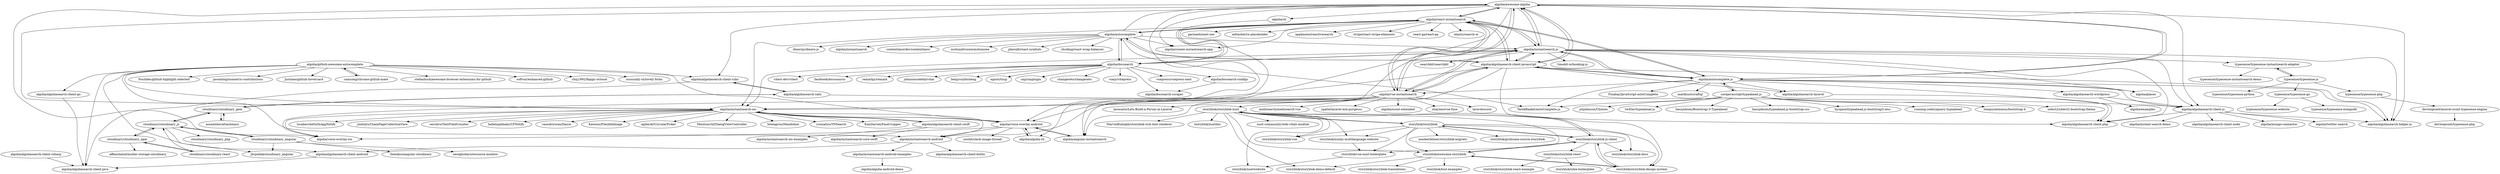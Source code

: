 digraph G {
"algolia/github-awesome-autocomplete" -> "camsong/chrome-github-mate"
"algolia/github-awesome-autocomplete" -> "Justineo/github-hovercard" ["e"=1]
"algolia/github-awesome-autocomplete" -> "algolia/instantsearch-ios"
"algolia/github-awesome-autocomplete" -> "algolia/algoliasearch-client-ruby"
"algolia/github-awesome-autocomplete" -> "algolia/algoliasearch-client-java"
"algolia/github-awesome-autocomplete" -> "stefanbuck/awesome-browser-extensions-for-github" ["e"=1]
"algolia/github-awesome-autocomplete" -> "algolia/voice-overlay-android"
"algolia/github-awesome-autocomplete" -> "algolia/instantsearch-android"
"algolia/github-awesome-autocomplete" -> "softvar/enhanced-github" ["e"=1]
"algolia/github-awesome-autocomplete" -> "algolia/algoliasearch-client-go"
"algolia/github-awesome-autocomplete" -> "chxj1992/flappy-octocat"
"algolia/github-awesome-autocomplete" -> "musically-ut/lovely-forks" ["e"=1]
"algolia/github-awesome-autocomplete" -> "Nuclides/github-highlight-selected" ["e"=1]
"algolia/github-awesome-autocomplete" -> "jasonlong/isometric-contributions" ["e"=1]
"algolia/github-awesome-autocomplete" -> "algolia/algoliasearch-client-android"
"algolia/autocomplete" -> "algolia/react-instantsearch"
"algolia/autocomplete" -> "algolia/awesome-algolia"
"algolia/autocomplete" -> "algolia/instantsearch.js"
"algolia/autocomplete" -> "algolia/docsearch"
"algolia/autocomplete" -> "algolia/algoliasearch-client-javascript"
"algolia/autocomplete" -> "TarekRaafat/autoComplete.js" ["e"=1]
"algolia/autocomplete" -> "algolia/create-instantsearch-app"
"algolia/autocomplete" -> "algolia/instantsearch"
"algolia/autocomplete" -> "contentlayerdev/contentlayer" ["e"=1]
"algolia/autocomplete" -> "motiondivision/motionone" ["e"=1]
"algolia/autocomplete" -> "pheralb/react-symbols" ["e"=1]
"algolia/autocomplete" -> "shuding/react-wrap-balancer" ["e"=1]
"algolia/autocomplete" -> "dinerojs/dinero.js" ["e"=1]
"algolia/vue-instantsearch" -> "algolia/instantsearch-ios"
"algolia/vue-instantsearch" -> "algolia/instantsearch.js"
"algolia/vue-instantsearch" -> "algolia/awesome-algolia"
"algolia/vue-instantsearch" -> "algolia/instantsearch-android"
"algolia/vue-instantsearch" -> "algolia/voice-overlay-android"
"algolia/vue-instantsearch" -> "algolia/react-instantsearch"
"algolia/vue-instantsearch" -> "algolia/scout-extended" ["e"=1]
"algolia/vue-instantsearch" -> "algolia/voice-overlay-ios" ["e"=1]
"algolia/vue-instantsearch" -> "shayneo/vue-fuse"
"algolia/vue-instantsearch" -> "laravel/scout" ["e"=1]
"algolia/vue-instantsearch" -> "laracasts/Lets-Build-a-Forum-in-Laravel" ["e"=1]
"algolia/vue-instantsearch" -> "algolia/algoliasearch-client-javascript"
"algolia/vue-instantsearch" -> "meilisearch/meilisearch-vue" ["e"=1]
"algolia/vue-instantsearch" -> "spatie/laravel-mix-purgecss" ["e"=1]
"algolia/vue-instantsearch" -> "storyblok/storyblok-nuxt"
"algolia/voice-overlay-android" -> "algolia/voice-overlay-ios" ["e"=1]
"algolia/voice-overlay-android" -> "algolia/algolia-cli"
"algolia/voice-overlay-android" -> "algolia/instantsearch-ios"
"algolia/voice-overlay-android" -> "algolia/instantsearch-android"
"algolia/voice-overlay-android" -> "noclat/slack-image-thread"
"algolia/voice-overlay-android" -> "algolia/angular-instantsearch"
"devloopsnet/laravel-scout-typesense-engine" -> "devloopsnet/typesense-php"
"typesense/typesense-js" -> "typesense/typesense-instantsearch-adapter"
"typesense/typesense-js" -> "typesense/typesense-go"
"typesense/typesense-js" -> "typesense/typesense-python"
"typesense/typesense-js" -> "typesense/typesense-php"
"typesense/typesense-php" -> "devloopsnet/laravel-scout-typesense-engine"
"algolia/instantsearch.js" -> "algolia/react-instantsearch"
"algolia/instantsearch.js" -> "algolia/autocomplete.js"
"algolia/instantsearch.js" -> "algolia/vue-instantsearch"
"algolia/instantsearch.js" -> "algolia/awesome-algolia"
"algolia/instantsearch.js" -> "algolia/places" ["e"=1]
"algolia/instantsearch.js" -> "algolia/algoliasearch-client-javascript"
"algolia/instantsearch.js" -> "algolia/algoliasearch-client-js"
"algolia/instantsearch.js" -> "algolia/algoliasearch-helper-js"
"algolia/instantsearch.js" -> "typesense/typesense-instantsearch-adapter"
"algolia/instantsearch.js" -> "searchkit/searchkit" ["e"=1]
"algolia/instantsearch.js" -> "algolia/instantsearch-ios"
"algolia/instantsearch.js" -> "timekit-io/booking-js" ["e"=1]
"algolia/instantsearch.js" -> "algolia/algoliasearch-client-php" ["e"=1]
"algolia/instantsearch.js" -> "algolia/angular-instantsearch"
"algolia/instantsearch.js" -> "algolia/docsearch"
"algolia/algoliasearch-wordpress" -> "algolia/algoliasearch-client-js"
"algolia/algoliasearch-wordpress" -> "algolia/examples"
"algolia/docsearch" -> "vuejs/vitepress" ["e"=1]
"algolia/docsearch" -> "algolia/docsearch-configs"
"algolia/docsearch" -> "algolia/docsearch-scraper"
"algolia/docsearch" -> "algolia/react-instantsearch"
"algolia/docsearch" -> "vuepress/vuepress-next" ["e"=1]
"algolia/docsearch" -> "algolia/instantsearch.js"
"algolia/docsearch" -> "vitest-dev/vitest" ["e"=1]
"algolia/docsearch" -> "algolia/autocomplete"
"algolia/docsearch" -> "facebook/docusaurus" ["e"=1]
"algolia/docsearch" -> "remarkjs/remark" ["e"=1]
"algolia/docsearch" -> "johnsoncodehk/volar" ["e"=1]
"algolia/docsearch" -> "benjycui/bisheng" ["e"=1]
"algolia/docsearch" -> "egoist/tsup" ["e"=1]
"algolia/docsearch" -> "unjs/unplugin" ["e"=1]
"algolia/docsearch" -> "changesets/changesets" ["e"=1]
"algolia/algoliasearch-client-swift" -> "algolia/instantsearch-ios"
"algolia/algoliasearch-client-swift" -> "algolia/instantsearch-core-swift"
"algolia/algoliasearch-client-swift" -> "algolia/instantsearch-ios-examples"
"cloudinary/cloudinary_js" -> "cloudinary/cloudinary_npm"
"cloudinary/cloudinary_js" -> "cloudinary/cloudinary_angular"
"cloudinary/cloudinary_js" -> "cloudinary/cloudinary_php" ["e"=1]
"cloudinary/cloudinary_js" -> "jbcpollak/cloudinary_angular"
"cloudinary/cloudinary_js" -> "cloudinary/cloudinary_gem"
"corejavascript/typeahead.js" -> "algolia/autocomplete.js"
"corejavascript/typeahead.js" -> "twitter/typeahead.js" ["e"=1]
"corejavascript/typeahead.js" -> "bassjobsen/Bootstrap-3-Typeahead" ["e"=1]
"corejavascript/typeahead.js" -> "bassjobsen/typeahead.js-bootstrap-css" ["e"=1]
"corejavascript/typeahead.js" -> "hyspace/typeahead.js-bootstrap3.less" ["e"=1]
"corejavascript/typeahead.js" -> "running-coder/jquery-typeahead" ["e"=1]
"corejavascript/typeahead.js" -> "tempusdominus/bootstrap-4" ["e"=1]
"corejavascript/typeahead.js" -> "select2/select2-bootstrap-theme" ["e"=1]
"corejavascript/typeahead.js" -> "TarekRaafat/autoComplete.js" ["e"=1]
"corejavascript/typeahead.js" -> "jshjohnson/Choices" ["e"=1]
"algolia/algoliasearch-client-javascript" -> "algolia/algoliasearch-helper-js"
"algolia/algoliasearch-client-javascript" -> "algolia/react-instantsearch"
"algolia/algoliasearch-client-javascript" -> "algolia/instantsearch.js"
"algolia/algoliasearch-client-javascript" -> "algolia/autocomplete.js"
"algolia/algoliasearch-client-javascript" -> "algolia/awesome-algolia"
"algolia/algoliasearch-client-javascript" -> "algolia/algoliasearch-laravel"
"algolia/algoliasearch-client-javascript" -> "algolia/vue-instantsearch"
"algolia/algoliasearch-client-javascript" -> "algolia/algoliasearch-client-php" ["e"=1]
"algolia/algoliasearch-client-javascript" -> "algolia/angular-instantsearch"
"algolia/algoliasearch-client-javascript" -> "algolia/autocomplete"
"algolia/algoliasearch-client-javascript" -> "algolia/instantsearch-ios"
"algolia/docsearch-configs" -> "algolia/docsearch-scraper"
"algolia/react-instantsearch" -> "algolia/instantsearch.js"
"algolia/react-instantsearch" -> "algolia/algoliasearch-client-javascript"
"algolia/react-instantsearch" -> "algolia/awesome-algolia"
"algolia/react-instantsearch" -> "algolia/autocomplete"
"algolia/react-instantsearch" -> "algolia/vue-instantsearch"
"algolia/react-instantsearch" -> "appbaseio/reactivesearch" ["e"=1]
"algolia/react-instantsearch" -> "stripe/react-stripe-elements" ["e"=1]
"algolia/react-instantsearch" -> "algolia/create-instantsearch-app"
"algolia/react-instantsearch" -> "react-ga/react-ga" ["e"=1]
"algolia/react-instantsearch" -> "algolia/docsearch"
"algolia/react-instantsearch" -> "elastic/search-ui" ["e"=1]
"algolia/react-instantsearch" -> "algolia/instantsearch-ios"
"algolia/react-instantsearch" -> "garmeeh/next-seo" ["e"=1]
"algolia/react-instantsearch" -> "mfrachet/rn-placeholder" ["e"=1]
"algolia/react-instantsearch" -> "algolia/autocomplete.js"
"algolia/angular-instantsearch" -> "algolia/voice-overlay-android"
"algolia/algoliasearch-client-js" -> "algolia/algoliasearch-client-node"
"algolia/algoliasearch-client-js" -> "algolia/algoliasearch-helper-js"
"algolia/algoliasearch-client-js" -> "algolia/mongo-connector"
"algolia/algoliasearch-client-js" -> "algolia/twitter-search"
"algolia/algoliasearch-client-js" -> "algolia/instant-search-demo"
"algolia/algoliasearch-client-js" -> "algolia/algoliasearch-client-php" ["e"=1]
"camsong/chrome-github-mate" -> "algolia/github-awesome-autocomplete"
"algolia/algoliasearch-client-go" -> "algolia/algoliasearch-client-java"
"cloudinary/cloudinary_angular" -> "cloudinary/cloudinary_js"
"cloudinary/cloudinary_angular" -> "jbcpollak/cloudinary_angular"
"cloudinary/cloudinary_angular" -> "thenikso/angular-cloudinary"
"cloudinary/cloudinary_angular" -> "neoighodaro/resource-monitor"
"algolia/autocomplete.js" -> "algolia/instantsearch.js"
"algolia/autocomplete.js" -> "corejavascript/typeahead.js"
"algolia/autocomplete.js" -> "algolia/algoliasearch-client-javascript"
"algolia/autocomplete.js" -> "algolia/awesome-algolia"
"algolia/autocomplete.js" -> "algolia/algoliasearch-helper-js"
"algolia/autocomplete.js" -> "algolia/places" ["e"=1]
"algolia/autocomplete.js" -> "algolia/algoliasearch-wordpress"
"algolia/autocomplete.js" -> "algolia/vue-instantsearch"
"algolia/autocomplete.js" -> "algolia/algoliasearch-client-js"
"algolia/autocomplete.js" -> "Pixabay/JavaScript-autoComplete" ["e"=1]
"algolia/autocomplete.js" -> "algolia/algoliasearch-laravel"
"algolia/autocomplete.js" -> "TarekRaafat/autoComplete.js" ["e"=1]
"algolia/autocomplete.js" -> "algolia/react-instantsearch"
"algolia/autocomplete.js" -> "markhuot/craftql" ["e"=1]
"algolia/autocomplete.js" -> "algolia/algoliasearch-client-php" ["e"=1]
"algolia/instantsearch-ios" -> "Minitour/AZDialogViewController" ["e"=1]
"algolia/instantsearch-ios" -> "algolia/voice-overlay-ios" ["e"=1]
"algolia/instantsearch-ios" -> "algolia/voice-overlay-android"
"algolia/instantsearch-ios" -> "blueapron/Mandoline" ["e"=1]
"algolia/instantsearch-ios" -> "younatics/YNSearch" ["e"=1]
"algolia/instantsearch-ios" -> "algolia/algoliasearch-client-swift"
"algolia/instantsearch-ios" -> "KimDarren/FaceCropper" ["e"=1]
"algolia/instantsearch-ios" -> "lucabecchetti/InAppNotify" ["e"=1]
"algolia/instantsearch-ios" -> "jindulys/ChainPageCollectionView" ["e"=1]
"algolia/instantsearch-ios" -> "serralvo/TextFieldCounter" ["e"=1]
"algolia/instantsearch-ios" -> "algolia/instantsearch-android"
"algolia/instantsearch-ios" -> "hallelujahbaby/CFNotify" ["e"=1]
"algolia/instantsearch-ios" -> "saoudrizwan/Dance" ["e"=1]
"algolia/instantsearch-ios" -> "Kawoou/FlexibleImage" ["e"=1]
"algolia/instantsearch-ios" -> "agilie/AGCircularPicker" ["e"=1]
"algolia/instantsearch-android" -> "algolia/instantsearch-android-examples"
"algolia/instantsearch-android" -> "algolia/algoliasearch-client-android"
"algolia/instantsearch-android" -> "algolia/algoliasearch-client-kotlin"
"cloudinary/cloudinary-react" -> "cloudinary/cloudinary_npm"
"cloudinary/cloudinary-react" -> "cloudinary/cloudinary_js"
"typesense/typesense-go" -> "typesense/typesense-website"
"typesense/typesense-go" -> "typesense/typesense-mongodb"
"storyblok/storyblok-nuxt" -> "storyblok/storyblok-vue"
"storyblok/storyblok-nuxt" -> "storyblok/storyblok"
"storyblok/storyblok-nuxt" -> "storyblok/storyblok-js-client"
"storyblok/storyblok-nuxt" -> "storyblok/awesome-storyblok"
"storyblok/storyblok-nuxt" -> "storyblok/nuxtjs-multilanguage-website"
"storyblok/storyblok-nuxt" -> "storyblok/storyblok-design-system"
"storyblok/storyblok-nuxt" -> "MarvinRudolph/storyblok-rich-text-renderer"
"storyblok/storyblok-nuxt" -> "storyblok/nuxtwebsite"
"storyblok/storyblok-nuxt" -> "storyblok/nuxtdoc"
"storyblok/storyblok-nuxt" -> "nuxt-community/web-vitals-module" ["e"=1]
"storyblok/storyblok-nuxt" -> "storyblok/vue-nuxt-boilerplate"
"storyblok/storyblok-nuxt" -> "storyblok/storyblok-demo-default"
"algolia/awesome-algolia" -> "algolia/instantsearch.js"
"algolia/awesome-algolia" -> "algolia/instantsearch-ios"
"algolia/awesome-algolia" -> "algolia/voice-overlay-android"
"algolia/awesome-algolia" -> "algolia/vue-instantsearch"
"algolia/awesome-algolia" -> "algolia/algoliasearch-client-javascript"
"algolia/awesome-algolia" -> "algolia/create-instantsearch-app"
"algolia/awesome-algolia" -> "algolia/react-instantsearch"
"algolia/awesome-algolia" -> "algolia/autocomplete.js"
"algolia/awesome-algolia" -> "algolia/algoliasearch-client-ruby"
"algolia/awesome-algolia" -> "algolia/angular-instantsearch"
"algolia/awesome-algolia" -> "algolia/cli"
"algolia/awesome-algolia" -> "algolia/algoliasearch-helper-js"
"algolia/awesome-algolia" -> "algolia/algoliasearch-client-js"
"algolia/awesome-algolia" -> "algolia/voice-overlay-ios" ["e"=1]
"cloudinary/cloudinary_npm" -> "cloudinary/cloudinary_js"
"cloudinary/cloudinary_npm" -> "cloudinary/cloudinary-react"
"cloudinary/cloudinary_npm" -> "affanshahid/multer-storage-cloudinary" ["e"=1]
"storyblok/vue-nuxt-boilerplate" -> "storyblok/nuxtwebsite"
"storyblok/storyblok" -> "storyblok/storyblok-nuxt"
"storyblok/storyblok" -> "storyblok/storyblok-js-client"
"storyblok/storyblok" -> "storyblok/storyblok-design-system"
"storyblok/storyblok" -> "storyblok/awesome-storyblok"
"storyblok/storyblok" -> "storyblok/storyblok-docs"
"storyblok/storyblok" -> "maoberlehner/storyblok-migrate"
"storyblok/storyblok" -> "storyblok/nuxtjs-multilanguage-website"
"storyblok/storyblok" -> "storyblok/storyblok-vue"
"storyblok/storyblok" -> "storyblok/gridsome-source-storyblok"
"storyblok/storyblok" -> "storyblok/vue-nuxt-boilerplate"
"cloudinary/cloudinary_gem" -> "assembler/attachinary"
"cloudinary/cloudinary_gem" -> "algolia/algoliasearch-rails"
"cloudinary/cloudinary_gem" -> "cloudinary/cloudinary_js"
"typesense/typesense-instantsearch-adapter" -> "typesense/typesense-js"
"typesense/typesense-instantsearch-adapter" -> "typesense/typesense-instantsearch-demo"
"storyblok/storyblok-js-client" -> "storyblok/storyblok-design-system"
"storyblok/storyblok-js-client" -> "storyblok/storyblok-react"
"storyblok/storyblok-js-client" -> "storyblok/awesome-storyblok"
"storyblok/storyblok-js-client" -> "storyblok/storyblok"
"storyblok/storyblok-js-client" -> "storyblok/storyblok-nuxt"
"storyblok/storyblok-js-client" -> "storyblok/storyblok-docs"
"storyblok/nuxtjs-multilanguage-website" -> "storyblok/vue-nuxt-boilerplate"
"storyblok/storyblok-design-system" -> "storyblok/awesome-storyblok"
"storyblok/storyblok-design-system" -> "storyblok/storyblok-js-client"
"assembler/attachinary" -> "cloudinary/cloudinary_gem"
"algolia/algoliasearch-client-android" -> "algolia/algoliasearch-client-java"
"algolia/algoliasearch-client-ruby" -> "algolia/algoliasearch-rails"
"algolia/algoliasearch-client-ruby" -> "algolia/algoliasearch-client-java"
"algolia/instantsearch-android-examples" -> "algolia/algolia-android-demo"
"algolia/algoliasearch-rails" -> "algolia/algoliasearch-client-ruby"
"algolia/algoliasearch-rails" -> "cloudinary/cloudinary_gem"
"algolia/algoliasearch-rails" -> "algolia/algoliasearch-client-js"
"storyblok/storyblok-react" -> "storyblok/storyblok-react-example"
"storyblok/storyblok-react" -> "storyblok/silex-boilerplate"
"algolia/algoliasearch-laravel" -> "algolia/algoliasearch-client-php" ["e"=1]
"algolia/cli" -> "algolia/algolia-cli"
"algolia/algolia-cli" -> "algolia/voice-overlay-android"
"algolia/algoliasearch-client-csharp" -> "algolia/algoliasearch-client-java"
"storyblok/awesome-storyblok" -> "storyblok/storyblok-design-system"
"storyblok/awesome-storyblok" -> "storyblok/storyblok-demo-default"
"storyblok/awesome-storyblok" -> "storyblok/tool-examples"
"storyblok/awesome-storyblok" -> "storyblok/storyblok-js-client"
"storyblok/awesome-storyblok" -> "storyblok/storyblok-translations"
"algolia/github-awesome-autocomplete" ["l"="-51.516,5.838"]
"camsong/chrome-github-mate" ["l"="-51.506,5.88"]
"Justineo/github-hovercard" ["l"="-1.998,-28.668"]
"algolia/instantsearch-ios" ["l"="-51.553,5.76"]
"algolia/algoliasearch-client-ruby" ["l"="-51.464,5.814"]
"algolia/algoliasearch-client-java" ["l"="-51.502,5.859"]
"stefanbuck/awesome-browser-extensions-for-github" ["l"="27.51,-19.377"]
"algolia/voice-overlay-android" ["l"="-51.539,5.782"]
"algolia/instantsearch-android" ["l"="-51.557,5.808"]
"softvar/enhanced-github" ["l"="-1.991,-28.702"]
"algolia/algoliasearch-client-go" ["l"="-51.533,5.882"]
"chxj1992/flappy-octocat" ["l"="-51.483,5.854"]
"musically-ut/lovely-forks" ["l"="-1.773,-28.499"]
"Nuclides/github-highlight-selected" ["l"="-1.894,-28.533"]
"jasonlong/isometric-contributions" ["l"="-1.978,-28.644"]
"algolia/algoliasearch-client-android" ["l"="-51.543,5.848"]
"algolia/autocomplete" ["l"="-51.539,5.657"]
"algolia/react-instantsearch" ["l"="-51.538,5.687"]
"algolia/awesome-algolia" ["l"="-51.518,5.733"]
"algolia/instantsearch.js" ["l"="-51.508,5.697"]
"algolia/docsearch" ["l"="-51.506,5.626"]
"algolia/algoliasearch-client-javascript" ["l"="-51.53,5.718"]
"TarekRaafat/autoComplete.js" ["l"="13.166,-34.175"]
"algolia/create-instantsearch-app" ["l"="-51.566,5.683"]
"algolia/instantsearch" ["l"="-51.567,5.614"]
"contentlayerdev/contentlayer" ["l"="29.5,-27.188"]
"motiondivision/motionone" ["l"="29.37,-27.198"]
"pheralb/react-symbols" ["l"="27.438,-23.229"]
"shuding/react-wrap-balancer" ["l"="29.393,-27.179"]
"dinerojs/dinero.js" ["l"="26.185,-25.885"]
"algolia/vue-instantsearch" ["l"="-51.562,5.719"]
"algolia/scout-extended" ["l"="-27.524,-41.034"]
"algolia/voice-overlay-ios" ["l"="-51.317,4.753"]
"shayneo/vue-fuse" ["l"="-51.613,5.697"]
"laravel/scout" ["l"="-27.63,-41.05"]
"laracasts/Lets-Build-a-Forum-in-Laravel" ["l"="-25.982,-40.112"]
"meilisearch/meilisearch-vue" ["l"="16.992,-10.977"]
"spatie/laravel-mix-purgecss" ["l"="-25.933,-40.17"]
"storyblok/storyblok-nuxt" ["l"="-51.682,5.603"]
"algolia/algolia-cli" ["l"="-51.567,5.787"]
"noclat/slack-image-thread" ["l"="-51.529,5.803"]
"algolia/angular-instantsearch" ["l"="-51.519,5.759"]
"devloopsnet/laravel-scout-typesense-engine" ["l"="-51.739,5.8"]
"devloopsnet/typesense-php" ["l"="-51.752,5.814"]
"typesense/typesense-js" ["l"="-51.693,5.745"]
"typesense/typesense-instantsearch-adapter" ["l"="-51.64,5.727"]
"typesense/typesense-go" ["l"="-51.741,5.751"]
"typesense/typesense-python" ["l"="-51.719,5.729"]
"typesense/typesense-php" ["l"="-51.719,5.778"]
"algolia/autocomplete.js" ["l"="-51.483,5.726"]
"algolia/places" ["l"="13.678,-34.219"]
"algolia/algoliasearch-client-js" ["l"="-51.44,5.718"]
"algolia/algoliasearch-helper-js" ["l"="-51.475,5.701"]
"searchkit/searchkit" ["l"="-7.021,2.429"]
"timekit-io/booking-js" ["l"="13.806,-34.081"]
"algolia/algoliasearch-client-php" ["l"="-27.642,-41.022"]
"algolia/algoliasearch-wordpress" ["l"="-51.403,5.727"]
"algolia/examples" ["l"="-51.364,5.726"]
"vuejs/vitepress" ["l"="14.738,-12.267"]
"algolia/docsearch-configs" ["l"="-51.494,5.562"]
"algolia/docsearch-scraper" ["l"="-51.47,5.581"]
"vuepress/vuepress-next" ["l"="14.729,-12.316"]
"vitest-dev/vitest" ["l"="26.522,-25.99"]
"facebook/docusaurus" ["l"="26.791,-26.048"]
"remarkjs/remark" ["l"="21.007,-33.158"]
"johnsoncodehk/volar" ["l"="14.76,-12.186"]
"benjycui/bisheng" ["l"="14.057,-8.378"]
"egoist/tsup" ["l"="29.224,-27.125"]
"unjs/unplugin" ["l"="14.612,-12.052"]
"changesets/changesets" ["l"="29.243,-27.075"]
"algolia/algoliasearch-client-swift" ["l"="-51.599,5.783"]
"algolia/instantsearch-core-swift" ["l"="-51.615,5.806"]
"algolia/instantsearch-ios-examples" ["l"="-51.634,5.796"]
"cloudinary/cloudinary_js" ["l"="-51.288,5.87"]
"cloudinary/cloudinary_npm" ["l"="-51.261,5.896"]
"cloudinary/cloudinary_angular" ["l"="-51.252,5.852"]
"cloudinary/cloudinary_php" ["l"="-27.54,-39.812"]
"jbcpollak/cloudinary_angular" ["l"="-51.274,5.847"]
"cloudinary/cloudinary_gem" ["l"="-51.345,5.848"]
"corejavascript/typeahead.js" ["l"="-51.438,5.762"]
"twitter/typeahead.js" ["l"="11.114,-33.44"]
"bassjobsen/Bootstrap-3-Typeahead" ["l"="11.365,-33.322"]
"bassjobsen/typeahead.js-bootstrap-css" ["l"="11.478,-33.249"]
"hyspace/typeahead.js-bootstrap3.less" ["l"="11.47,-33.289"]
"running-coder/jquery-typeahead" ["l"="11.506,-33.111"]
"tempusdominus/bootstrap-4" ["l"="12.82,-34.775"]
"select2/select2-bootstrap-theme" ["l"="11.376,-33.373"]
"jshjohnson/Choices" ["l"="13.28,-34.167"]
"algolia/algoliasearch-laravel" ["l"="-51.484,5.76"]
"appbaseio/reactivesearch" ["l"="-6.981,2.461"]
"stripe/react-stripe-elements" ["l"="22.55,-31.766"]
"react-ga/react-ga" ["l"="25.651,-26.426"]
"elastic/search-ui" ["l"="-6.974,2.403"]
"garmeeh/next-seo" ["l"="29.725,-27.269"]
"mfrachet/rn-placeholder" ["l"="24.897,-29.454"]
"algolia/algoliasearch-client-node" ["l"="-51.417,5.683"]
"algolia/mongo-connector" ["l"="-51.415,5.703"]
"algolia/twitter-search" ["l"="-51.432,5.693"]
"algolia/instant-search-demo" ["l"="-51.391,5.689"]
"thenikso/angular-cloudinary" ["l"="-51.222,5.854"]
"neoighodaro/resource-monitor" ["l"="-51.232,5.834"]
"Pixabay/JavaScript-autoComplete" ["l"="13.331,-34.071"]
"markhuot/craftql" ["l"="13.066,-35.254"]
"Minitour/AZDialogViewController" ["l"="-51.435,4.785"]
"blueapron/Mandoline" ["l"="-51.431,4.805"]
"younatics/YNSearch" ["l"="-51.395,4.662"]
"KimDarren/FaceCropper" ["l"="-51.512,4.957"]
"lucabecchetti/InAppNotify" ["l"="-51.392,4.842"]
"jindulys/ChainPageCollectionView" ["l"="-51.416,4.808"]
"serralvo/TextFieldCounter" ["l"="-51.518,4.79"]
"hallelujahbaby/CFNotify" ["l"="-51.463,4.861"]
"saoudrizwan/Dance" ["l"="-51.597,4.708"]
"Kawoou/FlexibleImage" ["l"="-51.567,4.792"]
"agilie/AGCircularPicker" ["l"="-53.471,2.299"]
"algolia/instantsearch-android-examples" ["l"="-51.587,5.848"]
"algolia/algoliasearch-client-kotlin" ["l"="-51.582,5.827"]
"cloudinary/cloudinary-react" ["l"="-51.277,5.92"]
"typesense/typesense-website" ["l"="-51.765,5.743"]
"typesense/typesense-mongodb" ["l"="-51.763,5.763"]
"storyblok/storyblok-vue" ["l"="-51.717,5.614"]
"storyblok/storyblok" ["l"="-51.714,5.579"]
"storyblok/storyblok-js-client" ["l"="-51.7,5.563"]
"storyblok/awesome-storyblok" ["l"="-51.681,5.563"]
"storyblok/nuxtjs-multilanguage-website" ["l"="-51.729,5.599"]
"storyblok/storyblok-design-system" ["l"="-51.689,5.578"]
"MarvinRudolph/storyblok-rich-text-renderer" ["l"="-51.657,5.602"]
"storyblok/nuxtwebsite" ["l"="-51.7,5.621"]
"storyblok/nuxtdoc" ["l"="-51.685,5.635"]
"nuxt-community/web-vitals-module" ["l"="15.843,-10.894"]
"storyblok/vue-nuxt-boilerplate" ["l"="-51.706,5.602"]
"storyblok/storyblok-demo-default" ["l"="-51.668,5.581"]
"algolia/cli" ["l"="-51.575,5.756"]
"affanshahid/multer-storage-cloudinary" ["l"="18.895,24.789"]
"storyblok/storyblok-docs" ["l"="-51.723,5.551"]
"maoberlehner/storyblok-migrate" ["l"="-51.74,5.563"]
"storyblok/gridsome-source-storyblok" ["l"="-51.748,5.578"]
"assembler/attachinary" ["l"="-51.345,5.88"]
"algolia/algoliasearch-rails" ["l"="-51.404,5.812"]
"typesense/typesense-instantsearch-demo" ["l"="-51.666,5.719"]
"storyblok/storyblok-react" ["l"="-51.713,5.521"]
"algolia/algolia-android-demo" ["l"="-51.602,5.866"]
"storyblok/storyblok-react-example" ["l"="-51.712,5.498"]
"storyblok/silex-boilerplate" ["l"="-51.729,5.504"]
"algolia/algoliasearch-client-csharp" ["l"="-51.479,5.9"]
"storyblok/tool-examples" ["l"="-51.664,5.545"]
"storyblok/storyblok-translations" ["l"="-51.678,5.539"]
}
